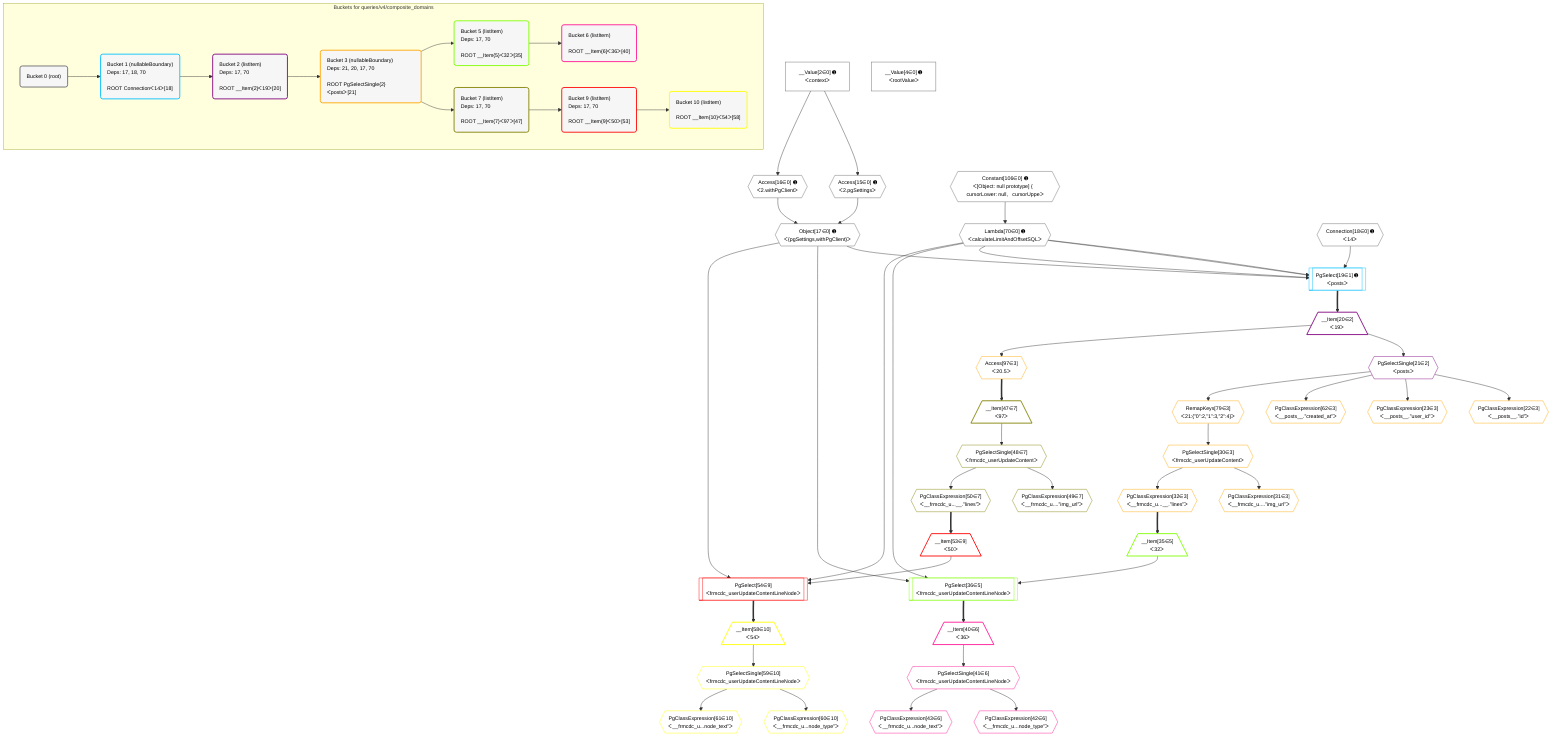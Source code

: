 %%{init: {'themeVariables': { 'fontSize': '12px'}}}%%
graph TD
    classDef path fill:#eee,stroke:#000,color:#000
    classDef plan fill:#fff,stroke-width:1px,color:#000
    classDef itemplan fill:#fff,stroke-width:2px,color:#000
    classDef unbatchedplan fill:#dff,stroke-width:1px,color:#000
    classDef sideeffectplan fill:#fcc,stroke-width:2px,color:#000
    classDef bucket fill:#f6f6f6,color:#000,stroke-width:2px,text-align:left


    %% plan dependencies
    Object17{{"Object[17∈0] ➊<br />ᐸ{pgSettings,withPgClient}ᐳ"}}:::plan
    Access15{{"Access[15∈0] ➊<br />ᐸ2.pgSettingsᐳ"}}:::plan
    Access16{{"Access[16∈0] ➊<br />ᐸ2.withPgClientᐳ"}}:::plan
    Access15 & Access16 --> Object17
    __Value2["__Value[2∈0] ➊<br />ᐸcontextᐳ"]:::plan
    __Value2 --> Access15
    __Value2 --> Access16
    Lambda70{{"Lambda[70∈0] ➊<br />ᐸcalculateLimitAndOffsetSQLᐳ"}}:::plan
    Constant106{{"Constant[106∈0] ➊<br />ᐸ[Object: null prototype] {   cursorLower: null,   cursorUppeᐳ"}}:::plan
    Constant106 --> Lambda70
    __Value4["__Value[4∈0] ➊<br />ᐸrootValueᐳ"]:::plan
    Connection18{{"Connection[18∈0] ➊<br />ᐸ14ᐳ"}}:::plan
    PgSelect19[["PgSelect[19∈1] ➊<br />ᐸpostsᐳ"]]:::plan
    Object17 & Connection18 & Lambda70 & Lambda70 & Lambda70 --> PgSelect19
    __Item20[/"__Item[20∈2]<br />ᐸ19ᐳ"\]:::itemplan
    PgSelect19 ==> __Item20
    PgSelectSingle21{{"PgSelectSingle[21∈2]<br />ᐸpostsᐳ"}}:::plan
    __Item20 --> PgSelectSingle21
    PgClassExpression22{{"PgClassExpression[22∈3]<br />ᐸ__posts__.”id”ᐳ"}}:::plan
    PgSelectSingle21 --> PgClassExpression22
    PgClassExpression23{{"PgClassExpression[23∈3]<br />ᐸ__posts__.”user_id”ᐳ"}}:::plan
    PgSelectSingle21 --> PgClassExpression23
    PgSelectSingle30{{"PgSelectSingle[30∈3]<br />ᐸfrmcdc_userUpdateContentᐳ"}}:::plan
    RemapKeys79{{"RemapKeys[79∈3]<br />ᐸ21:{”0”:2,”1”:3,”2”:4}ᐳ"}}:::plan
    RemapKeys79 --> PgSelectSingle30
    PgClassExpression31{{"PgClassExpression[31∈3]<br />ᐸ__frmcdc_u....”img_url”ᐳ"}}:::plan
    PgSelectSingle30 --> PgClassExpression31
    PgClassExpression32{{"PgClassExpression[32∈3]<br />ᐸ__frmcdc_u...__.”lines”ᐳ"}}:::plan
    PgSelectSingle30 --> PgClassExpression32
    PgClassExpression62{{"PgClassExpression[62∈3]<br />ᐸ__posts__.”created_at”ᐳ"}}:::plan
    PgSelectSingle21 --> PgClassExpression62
    PgSelectSingle21 --> RemapKeys79
    Access97{{"Access[97∈3]<br />ᐸ20.5ᐳ"}}:::plan
    __Item20 --> Access97
    PgSelect36[["PgSelect[36∈5]<br />ᐸfrmcdc_userUpdateContentLineNodeᐳ"]]:::plan
    __Item35[/"__Item[35∈5]<br />ᐸ32ᐳ"\]:::itemplan
    Object17 & __Item35 & Lambda70 --> PgSelect36
    PgClassExpression32 ==> __Item35
    __Item40[/"__Item[40∈6]<br />ᐸ36ᐳ"\]:::itemplan
    PgSelect36 ==> __Item40
    PgSelectSingle41{{"PgSelectSingle[41∈6]<br />ᐸfrmcdc_userUpdateContentLineNodeᐳ"}}:::plan
    __Item40 --> PgSelectSingle41
    PgClassExpression42{{"PgClassExpression[42∈6]<br />ᐸ__frmcdc_u...node_type”ᐳ"}}:::plan
    PgSelectSingle41 --> PgClassExpression42
    PgClassExpression43{{"PgClassExpression[43∈6]<br />ᐸ__frmcdc_u...node_text”ᐳ"}}:::plan
    PgSelectSingle41 --> PgClassExpression43
    __Item47[/"__Item[47∈7]<br />ᐸ97ᐳ"\]:::itemplan
    Access97 ==> __Item47
    PgSelectSingle48{{"PgSelectSingle[48∈7]<br />ᐸfrmcdc_userUpdateContentᐳ"}}:::plan
    __Item47 --> PgSelectSingle48
    PgClassExpression49{{"PgClassExpression[49∈7]<br />ᐸ__frmcdc_u....”img_url”ᐳ"}}:::plan
    PgSelectSingle48 --> PgClassExpression49
    PgClassExpression50{{"PgClassExpression[50∈7]<br />ᐸ__frmcdc_u...__.”lines”ᐳ"}}:::plan
    PgSelectSingle48 --> PgClassExpression50
    PgSelect54[["PgSelect[54∈9]<br />ᐸfrmcdc_userUpdateContentLineNodeᐳ"]]:::plan
    __Item53[/"__Item[53∈9]<br />ᐸ50ᐳ"\]:::itemplan
    Object17 & __Item53 & Lambda70 --> PgSelect54
    PgClassExpression50 ==> __Item53
    __Item58[/"__Item[58∈10]<br />ᐸ54ᐳ"\]:::itemplan
    PgSelect54 ==> __Item58
    PgSelectSingle59{{"PgSelectSingle[59∈10]<br />ᐸfrmcdc_userUpdateContentLineNodeᐳ"}}:::plan
    __Item58 --> PgSelectSingle59
    PgClassExpression60{{"PgClassExpression[60∈10]<br />ᐸ__frmcdc_u...node_type”ᐳ"}}:::plan
    PgSelectSingle59 --> PgClassExpression60
    PgClassExpression61{{"PgClassExpression[61∈10]<br />ᐸ__frmcdc_u...node_text”ᐳ"}}:::plan
    PgSelectSingle59 --> PgClassExpression61

    %% define steps

    subgraph "Buckets for queries/v4/composite_domains"
    Bucket0("Bucket 0 (root)"):::bucket
    classDef bucket0 stroke:#696969
    class Bucket0,__Value2,__Value4,Access15,Access16,Object17,Connection18,Lambda70,Constant106 bucket0
    Bucket1("Bucket 1 (nullableBoundary)<br />Deps: 17, 18, 70<br /><br />ROOT Connectionᐸ14ᐳ[18]"):::bucket
    classDef bucket1 stroke:#00bfff
    class Bucket1,PgSelect19 bucket1
    Bucket2("Bucket 2 (listItem)<br />Deps: 17, 70<br /><br />ROOT __Item{2}ᐸ19ᐳ[20]"):::bucket
    classDef bucket2 stroke:#7f007f
    class Bucket2,__Item20,PgSelectSingle21 bucket2
    Bucket3("Bucket 3 (nullableBoundary)<br />Deps: 21, 20, 17, 70<br /><br />ROOT PgSelectSingle{2}ᐸpostsᐳ[21]"):::bucket
    classDef bucket3 stroke:#ffa500
    class Bucket3,PgClassExpression22,PgClassExpression23,PgSelectSingle30,PgClassExpression31,PgClassExpression32,PgClassExpression62,RemapKeys79,Access97 bucket3
    Bucket5("Bucket 5 (listItem)<br />Deps: 17, 70<br /><br />ROOT __Item{5}ᐸ32ᐳ[35]"):::bucket
    classDef bucket5 stroke:#7fff00
    class Bucket5,__Item35,PgSelect36 bucket5
    Bucket6("Bucket 6 (listItem)<br /><br />ROOT __Item{6}ᐸ36ᐳ[40]"):::bucket
    classDef bucket6 stroke:#ff1493
    class Bucket6,__Item40,PgSelectSingle41,PgClassExpression42,PgClassExpression43 bucket6
    Bucket7("Bucket 7 (listItem)<br />Deps: 17, 70<br /><br />ROOT __Item{7}ᐸ97ᐳ[47]"):::bucket
    classDef bucket7 stroke:#808000
    class Bucket7,__Item47,PgSelectSingle48,PgClassExpression49,PgClassExpression50 bucket7
    Bucket9("Bucket 9 (listItem)<br />Deps: 17, 70<br /><br />ROOT __Item{9}ᐸ50ᐳ[53]"):::bucket
    classDef bucket9 stroke:#ff0000
    class Bucket9,__Item53,PgSelect54 bucket9
    Bucket10("Bucket 10 (listItem)<br /><br />ROOT __Item{10}ᐸ54ᐳ[58]"):::bucket
    classDef bucket10 stroke:#ffff00
    class Bucket10,__Item58,PgSelectSingle59,PgClassExpression60,PgClassExpression61 bucket10
    Bucket0 --> Bucket1
    Bucket1 --> Bucket2
    Bucket2 --> Bucket3
    Bucket3 --> Bucket5 & Bucket7
    Bucket5 --> Bucket6
    Bucket7 --> Bucket9
    Bucket9 --> Bucket10
    end